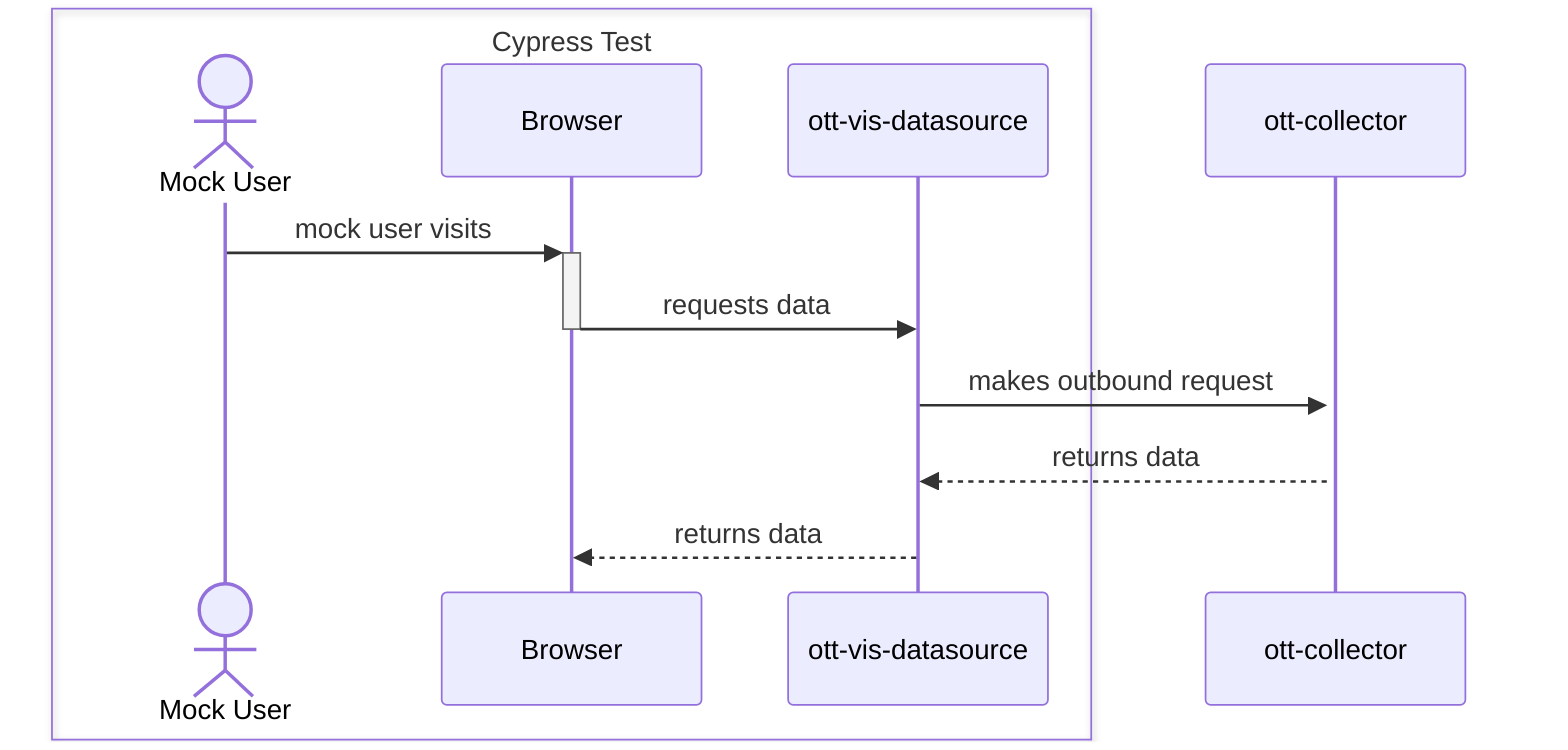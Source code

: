 sequenceDiagram
    box Cypress Test
    actor e2e as Mock User
    participant Browser
    participant ott-vis-datasource
    end
    
    e2e->>+Browser : mock user visits
    Browser->>-ott-vis-datasource : requests data
    ott-vis-datasource->>+ott-collector : makes outbound request
    ott-collector-->>ott-vis-datasource : returns data
    ott-vis-datasource-->>Browser : returns data